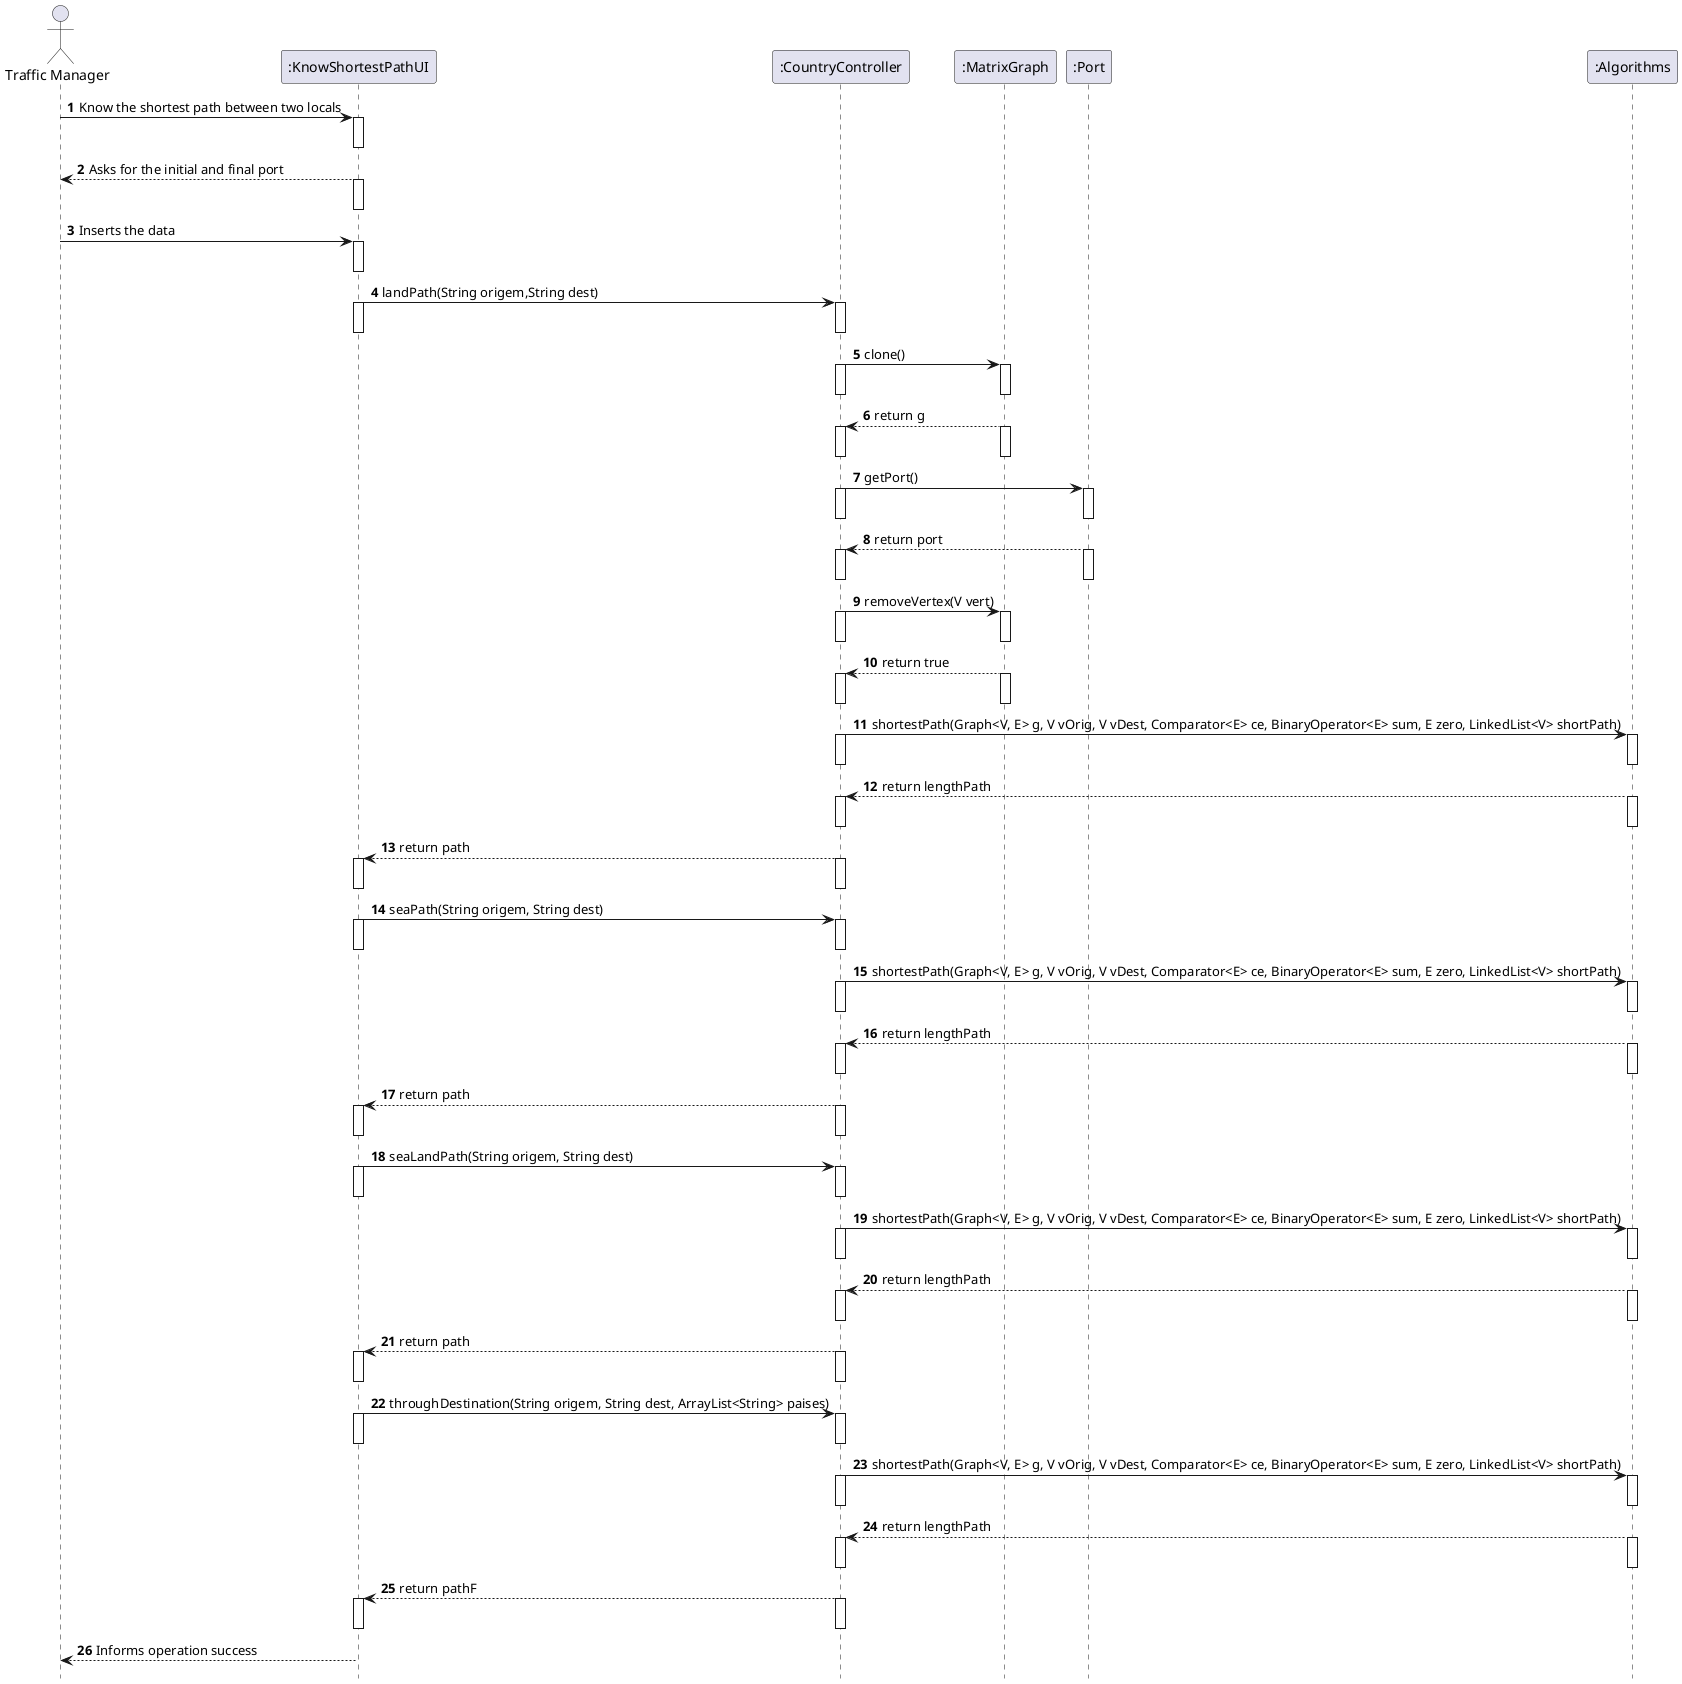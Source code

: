 @startuml

autonumber
hide footbox

actor "Traffic Manager" as TRAFFICMANAGER
participant ":KnowShortestPathUI" as UI
participant ":CountryController" as CTRL
participant ":MatrixGraph" as GRAPH
participant ":Port" as port
participant ":Algorithms" as alg

TRAFFICMANAGER -> UI : Know the shortest path between two locals
activate UI
deactivate UI
UI --> TRAFFICMANAGER: Asks for the initial and final port
activate UI
deactivate UI
TRAFFICMANAGER -> UI: Inserts the data
activate UI
deactivate UI

UI -> CTRL: landPath(String origem,String dest)
activate UI
deactivate UI
activate CTRL
deactivate CTRL

CTRL -> GRAPH: clone()
activate CTRL
deactivate CTRL
activate GRAPH
deactivate GRAPH

GRAPH -->  CTRL: return g
activate GRAPH
deactivate GRAPH
activate CTRL
deactivate CTRL

CTRL -> port: getPort()
activate CTRL
deactivate CTRL
activate port
deactivate port

port --> CTRL: return port
activate port
deactivate port
activate CTRL
deactivate CTRL

CTRL -> GRAPH: removeVertex(V vert)
activate CTRL
deactivate CTRL
activate GRAPH
deactivate GRAPH

GRAPH --> CTRL: return true
activate GRAPH
deactivate GRAPH
activate CTRL
deactivate CTRL

CTRL -> alg: shortestPath(Graph<V, E> g, V vOrig, V vDest, Comparator<E> ce, BinaryOperator<E> sum, E zero, LinkedList<V> shortPath)
activate CTRL
deactivate CTRL
activate alg
deactivate alg

alg --> CTRL: return lengthPath
activate alg
deactivate alg
activate CTRL
deactivate CTRL

CTRL--> UI: return path
activate CTRL
deactivate CTRL
activate UI
deactivate UI

UI -> CTRL: seaPath(String origem, String dest)
activate UI
deactivate UI
activate CTRL
deactivate CTRL

CTRL -> alg: shortestPath(Graph<V, E> g, V vOrig, V vDest, Comparator<E> ce, BinaryOperator<E> sum, E zero, LinkedList<V> shortPath)
activate CTRL
deactivate CTRL
activate alg
deactivate alg

alg --> CTRL: return lengthPath
activate alg
deactivate alg
activate CTRL
deactivate CTRL

CTRL--> UI: return path
activate CTRL
deactivate CTRL
activate UI
deactivate UI

UI -> CTRL:seaLandPath(String origem, String dest)
activate UI
deactivate UI
activate CTRL
deactivate CTRL

CTRL -> alg: shortestPath(Graph<V, E> g, V vOrig, V vDest, Comparator<E> ce, BinaryOperator<E> sum, E zero, LinkedList<V> shortPath)
activate CTRL
deactivate CTRL
activate alg
deactivate alg

alg --> CTRL: return lengthPath
activate alg
deactivate alg
activate CTRL
deactivate CTRL

CTRL--> UI: return path
activate CTRL
deactivate CTRL
activate UI
deactivate UI

UI -> CTRL: throughDestination(String origem, String dest, ArrayList<String> paises)
activate UI
deactivate UI
activate CTRL
deactivate CTRL


CTRL -> alg: shortestPath(Graph<V, E> g, V vOrig, V vDest, Comparator<E> ce, BinaryOperator<E> sum, E zero, LinkedList<V> shortPath)
activate CTRL
deactivate CTRL
activate alg
deactivate alg

alg --> CTRL: return lengthPath
activate alg
deactivate alg
activate CTRL
deactivate CTRL

CTRL--> UI: return pathF
activate CTRL
deactivate CTRL
activate UI
deactivate UI
















UI --> TRAFFICMANAGER: Informs operation success




@enduml